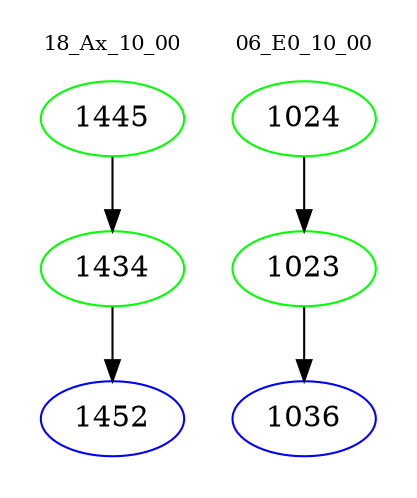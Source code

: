 digraph{
subgraph cluster_0 {
color = white
label = "18_Ax_10_00";
fontsize=10;
T0_1445 [label="1445", color="green"]
T0_1445 -> T0_1434 [color="black"]
T0_1434 [label="1434", color="green"]
T0_1434 -> T0_1452 [color="black"]
T0_1452 [label="1452", color="blue"]
}
subgraph cluster_1 {
color = white
label = "06_E0_10_00";
fontsize=10;
T1_1024 [label="1024", color="green"]
T1_1024 -> T1_1023 [color="black"]
T1_1023 [label="1023", color="green"]
T1_1023 -> T1_1036 [color="black"]
T1_1036 [label="1036", color="blue"]
}
}
